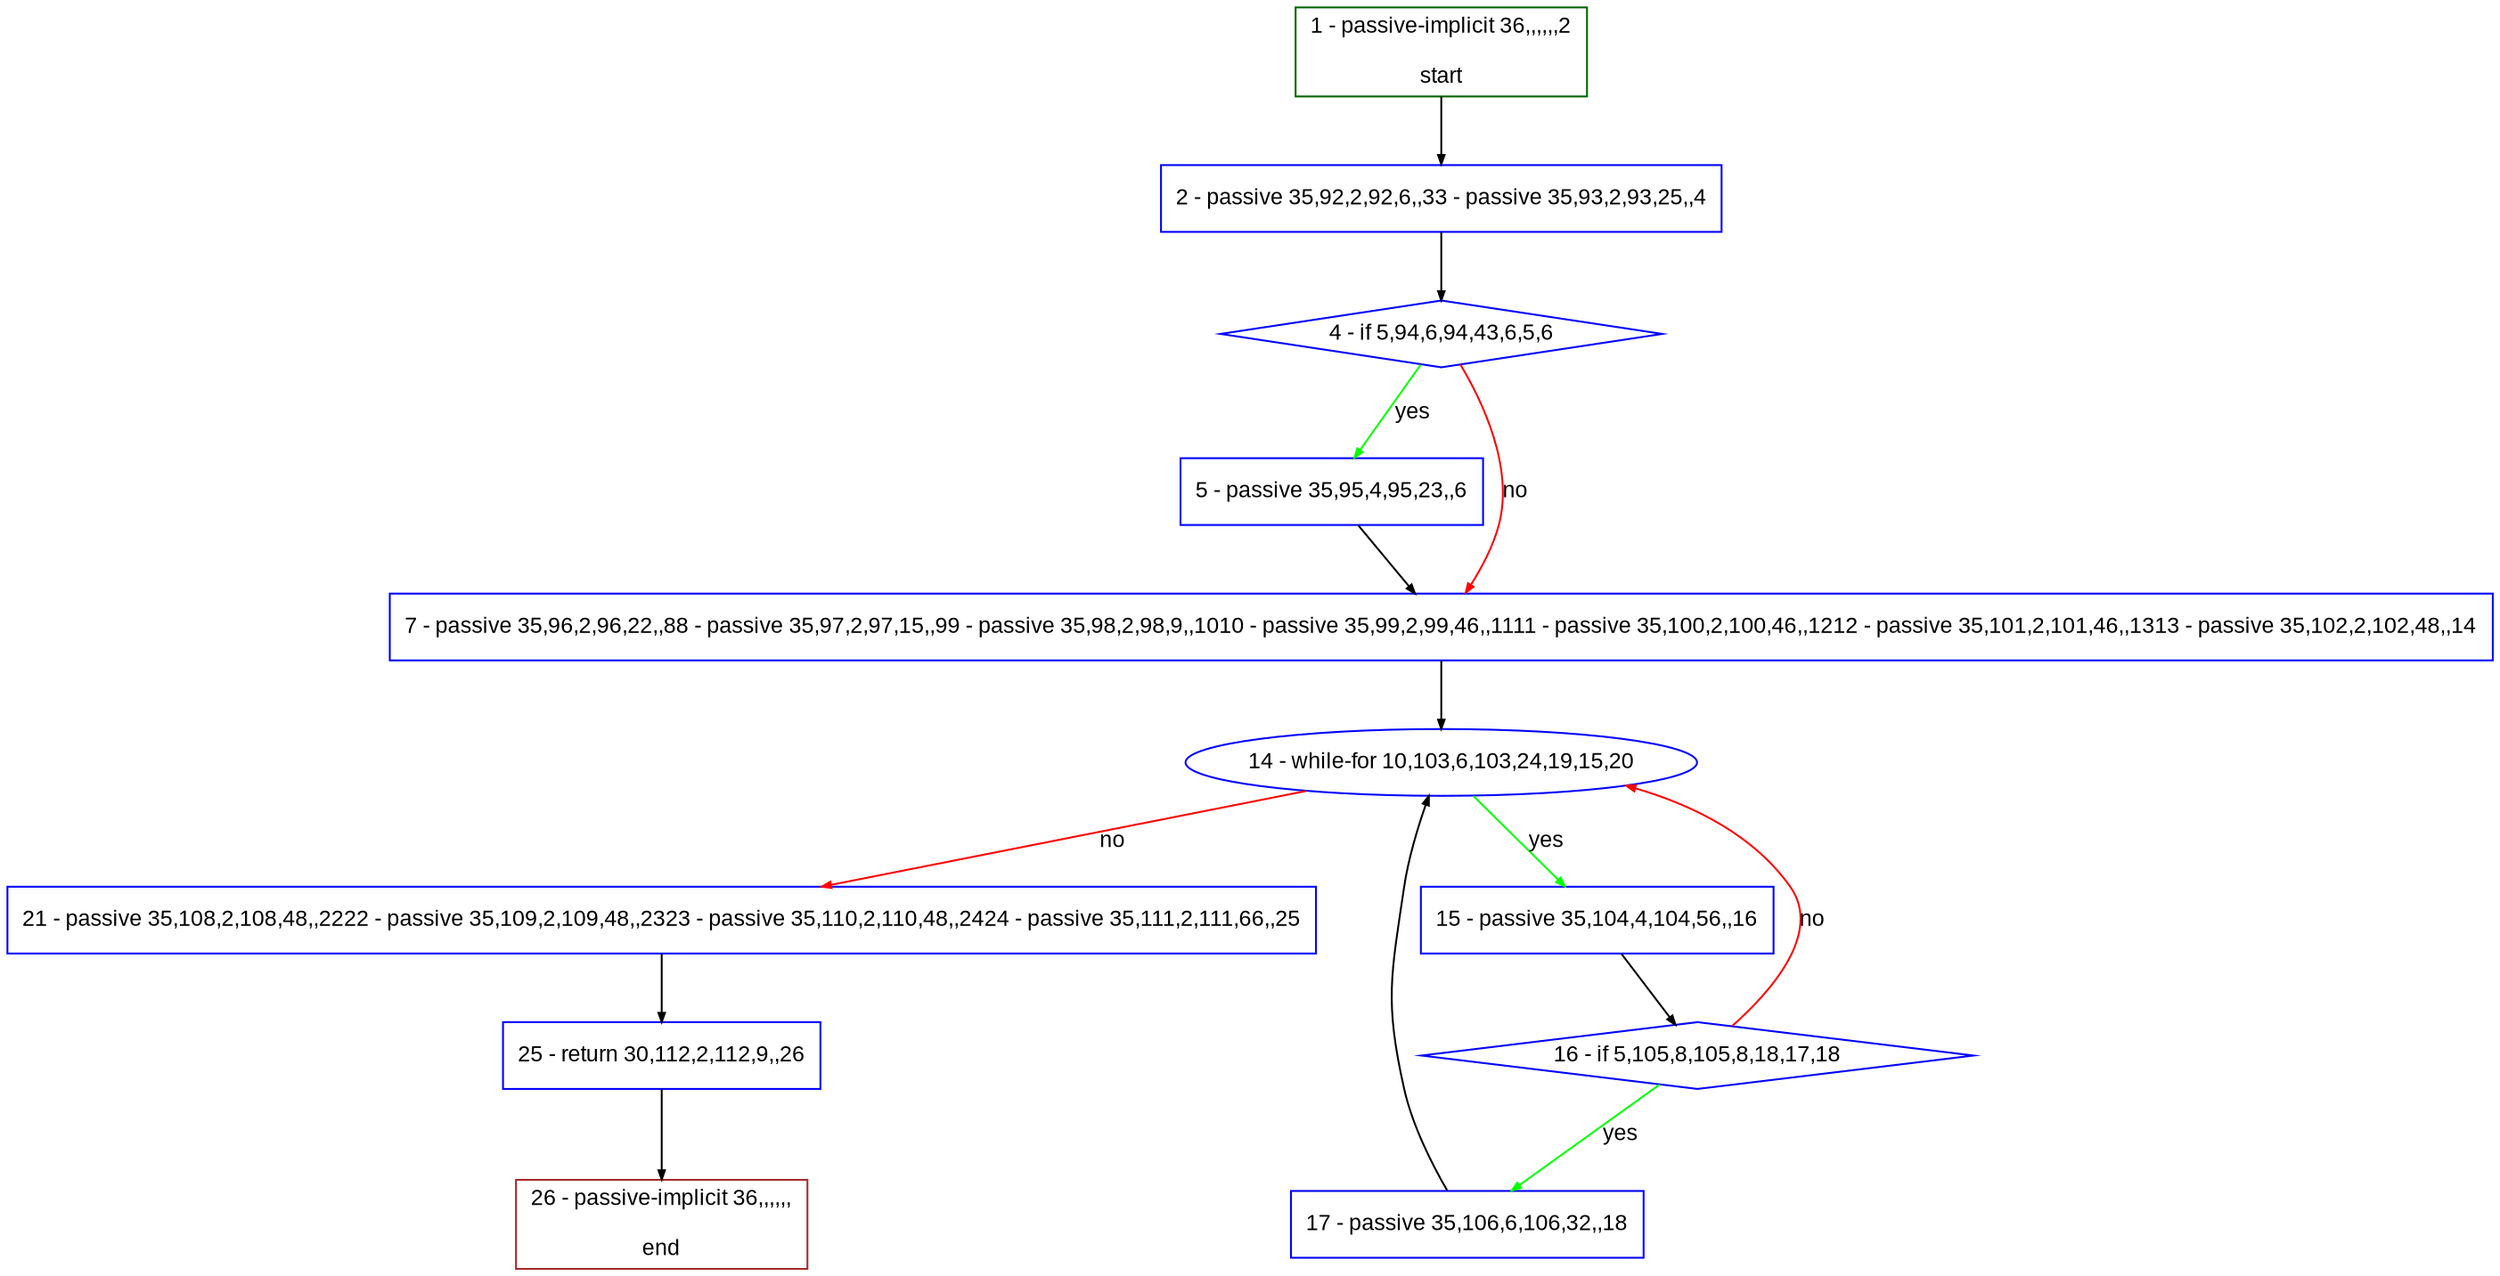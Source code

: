 digraph "" {
  graph [pack="true", label="", fontsize="12", packmode="clust", fontname="Arial", fillcolor="#FFFFCC", bgcolor="white", style="rounded,filled", compound="true"];
  node [node_initialized="no", label="", color="grey", fontsize="12", fillcolor="white", fontname="Arial", style="filled", shape="rectangle", compound="true", fixedsize="false"];
  edge [fontcolor="black", arrowhead="normal", arrowtail="none", arrowsize="0.5", ltail="", label="", color="black", fontsize="12", lhead="", fontname="Arial", dir="forward", compound="true"];
  __N1 [label="2 - passive 35,92,2,92,6,,33 - passive 35,93,2,93,25,,4", color="#0000ff", fillcolor="#ffffff", style="filled", shape="box"];
  __N2 [label="1 - passive-implicit 36,,,,,,2\n\nstart", color="#006400", fillcolor="#ffffff", style="filled", shape="box"];
  __N3 [label="4 - if 5,94,6,94,43,6,5,6", color="#0000ff", fillcolor="#ffffff", style="filled", shape="diamond"];
  __N4 [label="5 - passive 35,95,4,95,23,,6", color="#0000ff", fillcolor="#ffffff", style="filled", shape="box"];
  __N5 [label="7 - passive 35,96,2,96,22,,88 - passive 35,97,2,97,15,,99 - passive 35,98,2,98,9,,1010 - passive 35,99,2,99,46,,1111 - passive 35,100,2,100,46,,1212 - passive 35,101,2,101,46,,1313 - passive 35,102,2,102,48,,14", color="#0000ff", fillcolor="#ffffff", style="filled", shape="box"];
  __N6 [label="14 - while-for 10,103,6,103,24,19,15,20", color="#0000ff", fillcolor="#ffffff", style="filled", shape="oval"];
  __N7 [label="15 - passive 35,104,4,104,56,,16", color="#0000ff", fillcolor="#ffffff", style="filled", shape="box"];
  __N8 [label="21 - passive 35,108,2,108,48,,2222 - passive 35,109,2,109,48,,2323 - passive 35,110,2,110,48,,2424 - passive 35,111,2,111,66,,25", color="#0000ff", fillcolor="#ffffff", style="filled", shape="box"];
  __N9 [label="16 - if 5,105,8,105,8,18,17,18", color="#0000ff", fillcolor="#ffffff", style="filled", shape="diamond"];
  __N10 [label="17 - passive 35,106,6,106,32,,18", color="#0000ff", fillcolor="#ffffff", style="filled", shape="box"];
  __N11 [label="25 - return 30,112,2,112,9,,26", color="#0000ff", fillcolor="#ffffff", style="filled", shape="box"];
  __N12 [label="26 - passive-implicit 36,,,,,,\n\nend", color="#a52a2a", fillcolor="#ffffff", style="filled", shape="box"];
  __N2 -> __N1 [arrowhead="normal", arrowtail="none", color="#000000", label="", dir="forward"];
  __N1 -> __N3 [arrowhead="normal", arrowtail="none", color="#000000", label="", dir="forward"];
  __N3 -> __N4 [arrowhead="normal", arrowtail="none", color="#00ff00", label="yes", dir="forward"];
  __N3 -> __N5 [arrowhead="normal", arrowtail="none", color="#ff0000", label="no", dir="forward"];
  __N4 -> __N5 [arrowhead="normal", arrowtail="none", color="#000000", label="", dir="forward"];
  __N5 -> __N6 [arrowhead="normal", arrowtail="none", color="#000000", label="", dir="forward"];
  __N6 -> __N7 [arrowhead="normal", arrowtail="none", color="#00ff00", label="yes", dir="forward"];
  __N6 -> __N8 [arrowhead="normal", arrowtail="none", color="#ff0000", label="no", dir="forward"];
  __N7 -> __N9 [arrowhead="normal", arrowtail="none", color="#000000", label="", dir="forward"];
  __N9 -> __N6 [arrowhead="normal", arrowtail="none", color="#ff0000", label="no", dir="forward"];
  __N9 -> __N10 [arrowhead="normal", arrowtail="none", color="#00ff00", label="yes", dir="forward"];
  __N10 -> __N6 [arrowhead="normal", arrowtail="none", color="#000000", label="", dir="forward"];
  __N8 -> __N11 [arrowhead="normal", arrowtail="none", color="#000000", label="", dir="forward"];
  __N11 -> __N12 [arrowhead="normal", arrowtail="none", color="#000000", label="", dir="forward"];
}

